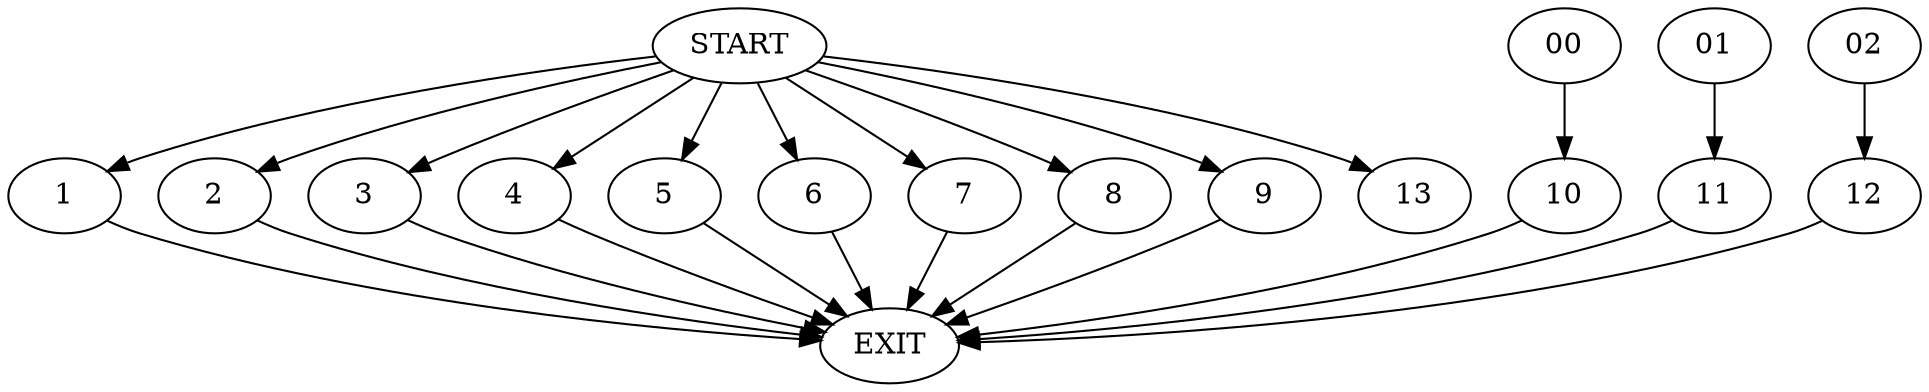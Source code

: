 digraph { 
0 [label="START"];
1;
2;
3;
4;
5;
6;
7;
8;
9;
10;
11;
12;
13;
14[label="EXIT"];
0 -> 13;
0 -> 1;
0:s2 -> 2;
0:s3 -> 3;
0:s4 -> 4;
0:s5 -> 5;
0:s6 -> 6;
0:s7 -> 7;
0:s8 -> 8;
0:s9 -> 9;
00 -> 10;
01 -> 11;
02 -> 12;
1 -> 14;
2 -> 14;
3 -> 14;
4 -> 14;
5 -> 14;
6 -> 14;
7 -> 14;
8 -> 14;
9 -> 14;
10 -> 14;
11 -> 14;
12 -> 14;
}